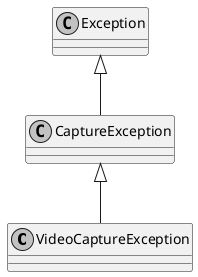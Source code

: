 @startuml
skinparam monochrome true
skinparam classAttributeIconSize 0

class VideoCaptureException {

}

CaptureException <|-- VideoCaptureException
Exception <|-- CaptureException
@enduml
